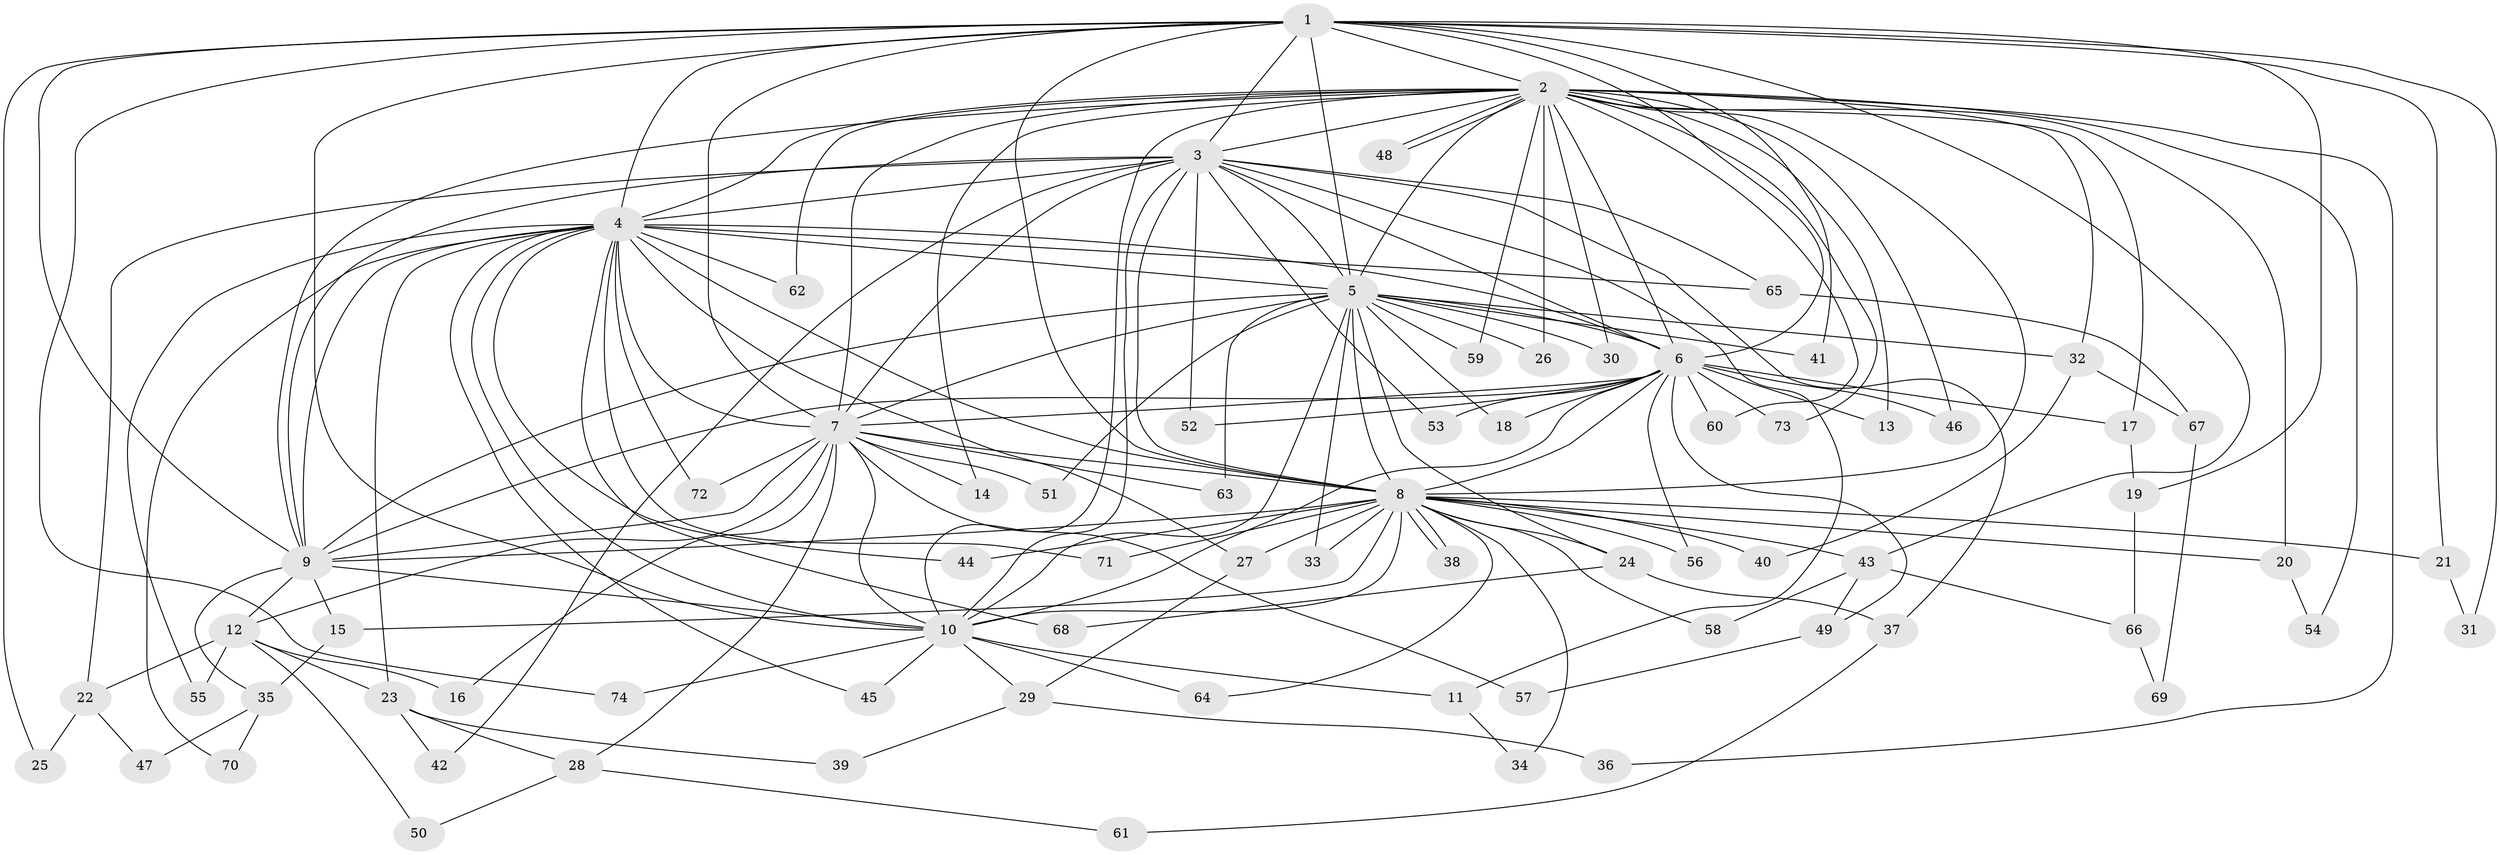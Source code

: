 // Generated by graph-tools (version 1.1) at 2025/14/03/09/25 04:14:19]
// undirected, 74 vertices, 173 edges
graph export_dot {
graph [start="1"]
  node [color=gray90,style=filled];
  1;
  2;
  3;
  4;
  5;
  6;
  7;
  8;
  9;
  10;
  11;
  12;
  13;
  14;
  15;
  16;
  17;
  18;
  19;
  20;
  21;
  22;
  23;
  24;
  25;
  26;
  27;
  28;
  29;
  30;
  31;
  32;
  33;
  34;
  35;
  36;
  37;
  38;
  39;
  40;
  41;
  42;
  43;
  44;
  45;
  46;
  47;
  48;
  49;
  50;
  51;
  52;
  53;
  54;
  55;
  56;
  57;
  58;
  59;
  60;
  61;
  62;
  63;
  64;
  65;
  66;
  67;
  68;
  69;
  70;
  71;
  72;
  73;
  74;
  1 -- 2;
  1 -- 3;
  1 -- 4;
  1 -- 5;
  1 -- 6;
  1 -- 7;
  1 -- 8;
  1 -- 9;
  1 -- 10;
  1 -- 19;
  1 -- 21;
  1 -- 25;
  1 -- 31;
  1 -- 41;
  1 -- 43;
  1 -- 74;
  2 -- 3;
  2 -- 4;
  2 -- 5;
  2 -- 6;
  2 -- 7;
  2 -- 8;
  2 -- 9;
  2 -- 10;
  2 -- 13;
  2 -- 14;
  2 -- 17;
  2 -- 20;
  2 -- 26;
  2 -- 30;
  2 -- 32;
  2 -- 36;
  2 -- 46;
  2 -- 48;
  2 -- 48;
  2 -- 54;
  2 -- 59;
  2 -- 60;
  2 -- 62;
  2 -- 73;
  3 -- 4;
  3 -- 5;
  3 -- 6;
  3 -- 7;
  3 -- 8;
  3 -- 9;
  3 -- 10;
  3 -- 11;
  3 -- 22;
  3 -- 37;
  3 -- 42;
  3 -- 52;
  3 -- 53;
  3 -- 65;
  4 -- 5;
  4 -- 6;
  4 -- 7;
  4 -- 8;
  4 -- 9;
  4 -- 10;
  4 -- 23;
  4 -- 27;
  4 -- 44;
  4 -- 45;
  4 -- 55;
  4 -- 62;
  4 -- 65;
  4 -- 68;
  4 -- 70;
  4 -- 71;
  4 -- 72;
  5 -- 6;
  5 -- 7;
  5 -- 8;
  5 -- 9;
  5 -- 10;
  5 -- 18;
  5 -- 24;
  5 -- 26;
  5 -- 30;
  5 -- 32;
  5 -- 33;
  5 -- 41;
  5 -- 51;
  5 -- 59;
  5 -- 63;
  6 -- 7;
  6 -- 8;
  6 -- 9;
  6 -- 10;
  6 -- 13;
  6 -- 17;
  6 -- 18;
  6 -- 46;
  6 -- 49;
  6 -- 52;
  6 -- 53;
  6 -- 56;
  6 -- 60;
  6 -- 73;
  7 -- 8;
  7 -- 9;
  7 -- 10;
  7 -- 12;
  7 -- 14;
  7 -- 16;
  7 -- 28;
  7 -- 51;
  7 -- 57;
  7 -- 63;
  7 -- 72;
  8 -- 9;
  8 -- 10;
  8 -- 15;
  8 -- 20;
  8 -- 21;
  8 -- 24;
  8 -- 27;
  8 -- 33;
  8 -- 34;
  8 -- 38;
  8 -- 38;
  8 -- 40;
  8 -- 43;
  8 -- 44;
  8 -- 56;
  8 -- 58;
  8 -- 64;
  8 -- 71;
  9 -- 10;
  9 -- 12;
  9 -- 15;
  9 -- 35;
  10 -- 11;
  10 -- 29;
  10 -- 45;
  10 -- 64;
  10 -- 74;
  11 -- 34;
  12 -- 16;
  12 -- 22;
  12 -- 23;
  12 -- 50;
  12 -- 55;
  15 -- 35;
  17 -- 19;
  19 -- 66;
  20 -- 54;
  21 -- 31;
  22 -- 25;
  22 -- 47;
  23 -- 28;
  23 -- 39;
  23 -- 42;
  24 -- 37;
  24 -- 68;
  27 -- 29;
  28 -- 50;
  28 -- 61;
  29 -- 36;
  29 -- 39;
  32 -- 40;
  32 -- 67;
  35 -- 47;
  35 -- 70;
  37 -- 61;
  43 -- 49;
  43 -- 58;
  43 -- 66;
  49 -- 57;
  65 -- 67;
  66 -- 69;
  67 -- 69;
}
